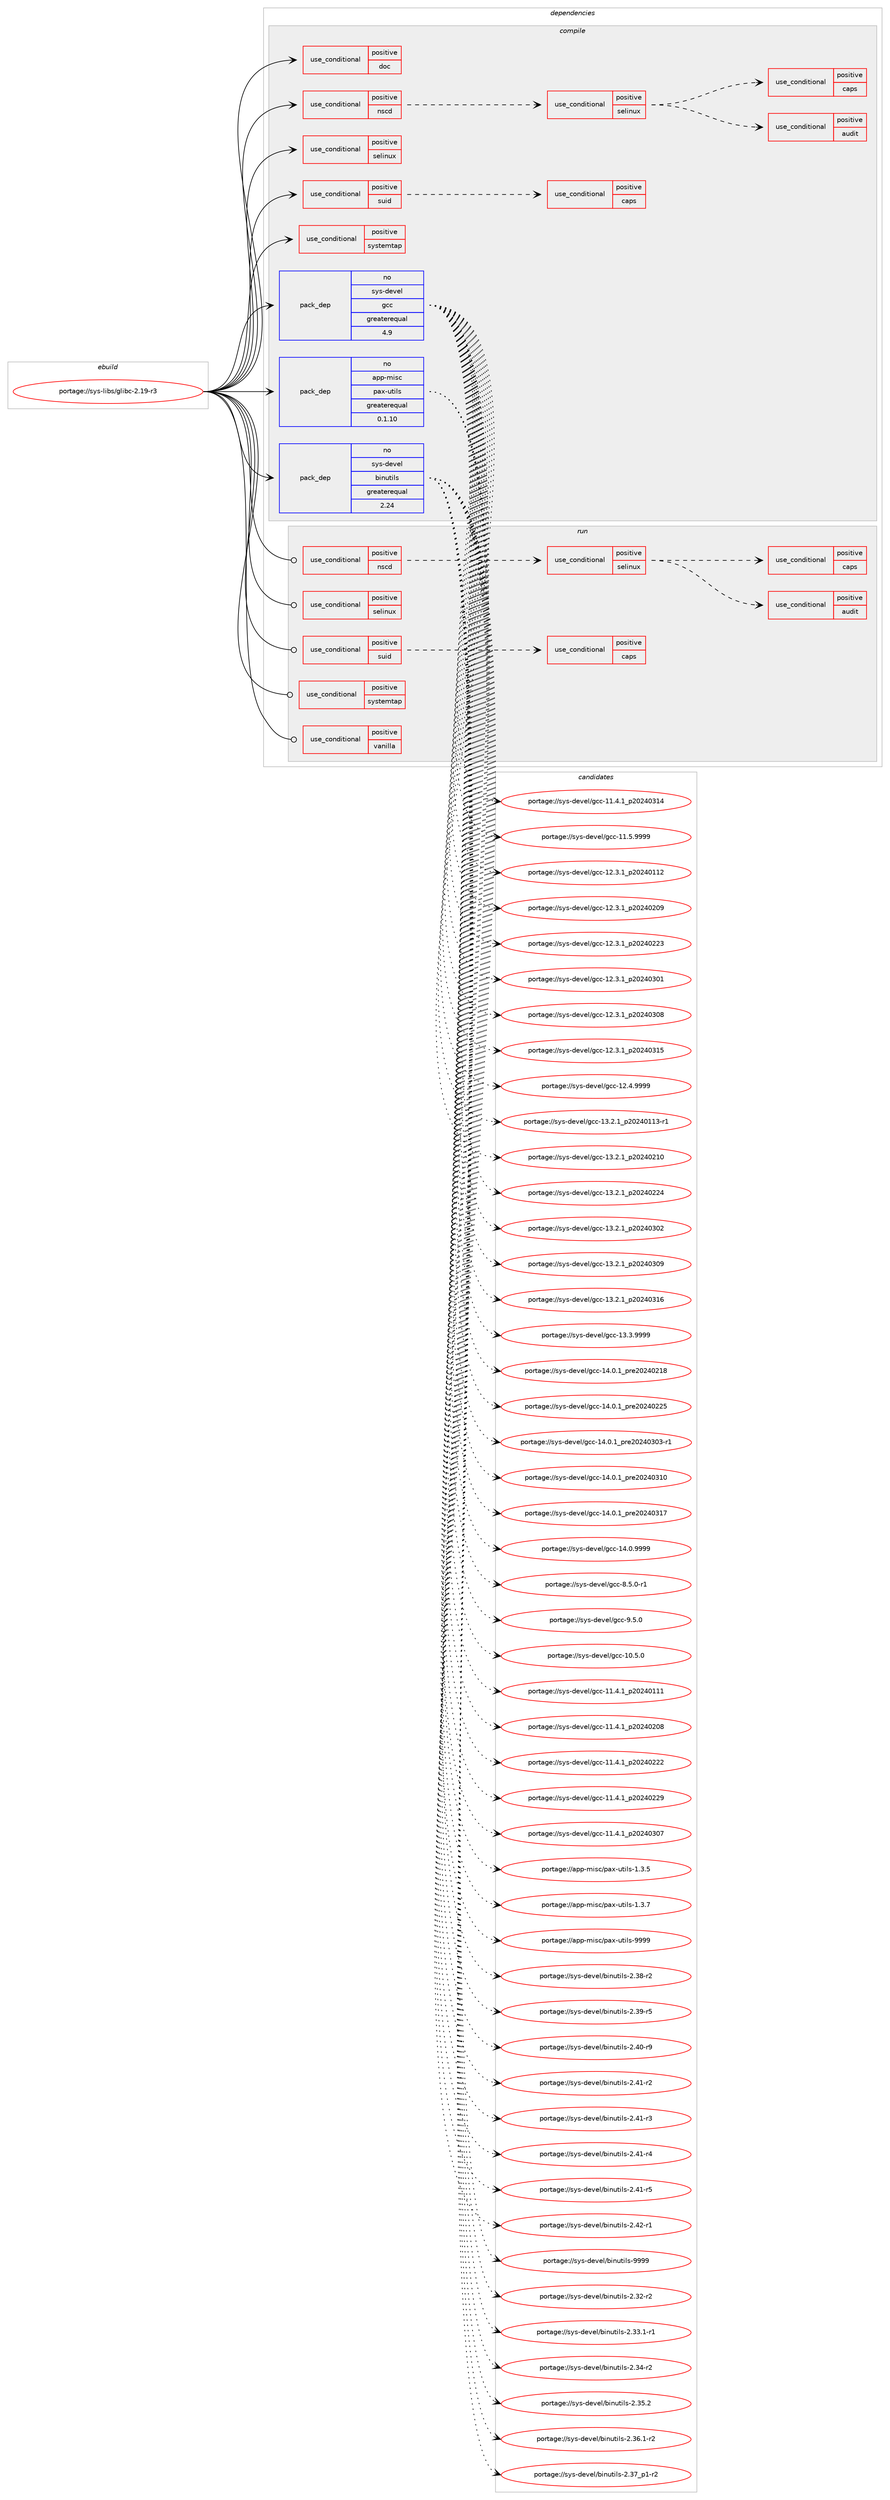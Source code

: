 digraph prolog {

# *************
# Graph options
# *************

newrank=true;
concentrate=true;
compound=true;
graph [rankdir=LR,fontname=Helvetica,fontsize=10,ranksep=1.5];#, ranksep=2.5, nodesep=0.2];
edge  [arrowhead=vee];
node  [fontname=Helvetica,fontsize=10];

# **********
# The ebuild
# **********

subgraph cluster_leftcol {
color=gray;
rank=same;
label=<<i>ebuild</i>>;
id [label="portage://sys-libs/glibc-2.19-r3", color=red, width=4, href="../sys-libs/glibc-2.19-r3.svg"];
}

# ****************
# The dependencies
# ****************

subgraph cluster_midcol {
color=gray;
label=<<i>dependencies</i>>;
subgraph cluster_compile {
fillcolor="#eeeeee";
style=filled;
label=<<i>compile</i>>;
subgraph cond3318 {
dependency5149 [label=<<TABLE BORDER="0" CELLBORDER="1" CELLSPACING="0" CELLPADDING="4"><TR><TD ROWSPAN="3" CELLPADDING="10">use_conditional</TD></TR><TR><TD>positive</TD></TR><TR><TD>doc</TD></TR></TABLE>>, shape=none, color=red];
# *** BEGIN UNKNOWN DEPENDENCY TYPE (TODO) ***
# dependency5149 -> package_dependency(portage://sys-libs/glibc-2.19-r3,install,no,sys-apps,texinfo,none,[,,],[],[])
# *** END UNKNOWN DEPENDENCY TYPE (TODO) ***

}
id:e -> dependency5149:w [weight=20,style="solid",arrowhead="vee"];
subgraph cond3319 {
dependency5150 [label=<<TABLE BORDER="0" CELLBORDER="1" CELLSPACING="0" CELLPADDING="4"><TR><TD ROWSPAN="3" CELLPADDING="10">use_conditional</TD></TR><TR><TD>positive</TD></TR><TR><TD>nscd</TD></TR></TABLE>>, shape=none, color=red];
subgraph cond3320 {
dependency5151 [label=<<TABLE BORDER="0" CELLBORDER="1" CELLSPACING="0" CELLPADDING="4"><TR><TD ROWSPAN="3" CELLPADDING="10">use_conditional</TD></TR><TR><TD>positive</TD></TR><TR><TD>selinux</TD></TR></TABLE>>, shape=none, color=red];
subgraph cond3321 {
dependency5152 [label=<<TABLE BORDER="0" CELLBORDER="1" CELLSPACING="0" CELLPADDING="4"><TR><TD ROWSPAN="3" CELLPADDING="10">use_conditional</TD></TR><TR><TD>positive</TD></TR><TR><TD>audit</TD></TR></TABLE>>, shape=none, color=red];
# *** BEGIN UNKNOWN DEPENDENCY TYPE (TODO) ***
# dependency5152 -> package_dependency(portage://sys-libs/glibc-2.19-r3,install,no,sys-process,audit,none,[,,],[],[])
# *** END UNKNOWN DEPENDENCY TYPE (TODO) ***

}
dependency5151:e -> dependency5152:w [weight=20,style="dashed",arrowhead="vee"];
subgraph cond3322 {
dependency5153 [label=<<TABLE BORDER="0" CELLBORDER="1" CELLSPACING="0" CELLPADDING="4"><TR><TD ROWSPAN="3" CELLPADDING="10">use_conditional</TD></TR><TR><TD>positive</TD></TR><TR><TD>caps</TD></TR></TABLE>>, shape=none, color=red];
# *** BEGIN UNKNOWN DEPENDENCY TYPE (TODO) ***
# dependency5153 -> package_dependency(portage://sys-libs/glibc-2.19-r3,install,no,sys-libs,libcap,none,[,,],[],[])
# *** END UNKNOWN DEPENDENCY TYPE (TODO) ***

}
dependency5151:e -> dependency5153:w [weight=20,style="dashed",arrowhead="vee"];
}
dependency5150:e -> dependency5151:w [weight=20,style="dashed",arrowhead="vee"];
}
id:e -> dependency5150:w [weight=20,style="solid",arrowhead="vee"];
subgraph cond3323 {
dependency5154 [label=<<TABLE BORDER="0" CELLBORDER="1" CELLSPACING="0" CELLPADDING="4"><TR><TD ROWSPAN="3" CELLPADDING="10">use_conditional</TD></TR><TR><TD>positive</TD></TR><TR><TD>selinux</TD></TR></TABLE>>, shape=none, color=red];
# *** BEGIN UNKNOWN DEPENDENCY TYPE (TODO) ***
# dependency5154 -> package_dependency(portage://sys-libs/glibc-2.19-r3,install,no,sys-libs,libselinux,none,[,,],[],[])
# *** END UNKNOWN DEPENDENCY TYPE (TODO) ***

}
id:e -> dependency5154:w [weight=20,style="solid",arrowhead="vee"];
subgraph cond3324 {
dependency5155 [label=<<TABLE BORDER="0" CELLBORDER="1" CELLSPACING="0" CELLPADDING="4"><TR><TD ROWSPAN="3" CELLPADDING="10">use_conditional</TD></TR><TR><TD>positive</TD></TR><TR><TD>suid</TD></TR></TABLE>>, shape=none, color=red];
subgraph cond3325 {
dependency5156 [label=<<TABLE BORDER="0" CELLBORDER="1" CELLSPACING="0" CELLPADDING="4"><TR><TD ROWSPAN="3" CELLPADDING="10">use_conditional</TD></TR><TR><TD>positive</TD></TR><TR><TD>caps</TD></TR></TABLE>>, shape=none, color=red];
# *** BEGIN UNKNOWN DEPENDENCY TYPE (TODO) ***
# dependency5156 -> package_dependency(portage://sys-libs/glibc-2.19-r3,install,no,sys-libs,libcap,none,[,,],[],[])
# *** END UNKNOWN DEPENDENCY TYPE (TODO) ***

}
dependency5155:e -> dependency5156:w [weight=20,style="dashed",arrowhead="vee"];
}
id:e -> dependency5155:w [weight=20,style="solid",arrowhead="vee"];
subgraph cond3326 {
dependency5157 [label=<<TABLE BORDER="0" CELLBORDER="1" CELLSPACING="0" CELLPADDING="4"><TR><TD ROWSPAN="3" CELLPADDING="10">use_conditional</TD></TR><TR><TD>positive</TD></TR><TR><TD>systemtap</TD></TR></TABLE>>, shape=none, color=red];
# *** BEGIN UNKNOWN DEPENDENCY TYPE (TODO) ***
# dependency5157 -> package_dependency(portage://sys-libs/glibc-2.19-r3,install,no,dev-debug,systemtap,none,[,,],[],[])
# *** END UNKNOWN DEPENDENCY TYPE (TODO) ***

}
id:e -> dependency5157:w [weight=20,style="solid",arrowhead="vee"];
subgraph pack1763 {
dependency5158 [label=<<TABLE BORDER="0" CELLBORDER="1" CELLSPACING="0" CELLPADDING="4" WIDTH="220"><TR><TD ROWSPAN="6" CELLPADDING="30">pack_dep</TD></TR><TR><TD WIDTH="110">no</TD></TR><TR><TD>app-misc</TD></TR><TR><TD>pax-utils</TD></TR><TR><TD>greaterequal</TD></TR><TR><TD>0.1.10</TD></TR></TABLE>>, shape=none, color=blue];
}
id:e -> dependency5158:w [weight=20,style="solid",arrowhead="vee"];
subgraph pack1764 {
dependency5159 [label=<<TABLE BORDER="0" CELLBORDER="1" CELLSPACING="0" CELLPADDING="4" WIDTH="220"><TR><TD ROWSPAN="6" CELLPADDING="30">pack_dep</TD></TR><TR><TD WIDTH="110">no</TD></TR><TR><TD>sys-devel</TD></TR><TR><TD>binutils</TD></TR><TR><TD>greaterequal</TD></TR><TR><TD>2.24</TD></TR></TABLE>>, shape=none, color=blue];
}
id:e -> dependency5159:w [weight=20,style="solid",arrowhead="vee"];
subgraph pack1765 {
dependency5160 [label=<<TABLE BORDER="0" CELLBORDER="1" CELLSPACING="0" CELLPADDING="4" WIDTH="220"><TR><TD ROWSPAN="6" CELLPADDING="30">pack_dep</TD></TR><TR><TD WIDTH="110">no</TD></TR><TR><TD>sys-devel</TD></TR><TR><TD>gcc</TD></TR><TR><TD>greaterequal</TD></TR><TR><TD>4.9</TD></TR></TABLE>>, shape=none, color=blue];
}
id:e -> dependency5160:w [weight=20,style="solid",arrowhead="vee"];
# *** BEGIN UNKNOWN DEPENDENCY TYPE (TODO) ***
# id -> package_dependency(portage://sys-libs/glibc-2.19-r3,install,no,sys-devel,gnuconfig,none,[,,],[],[])
# *** END UNKNOWN DEPENDENCY TYPE (TODO) ***

# *** BEGIN UNKNOWN DEPENDENCY TYPE (TODO) ***
# id -> package_dependency(portage://sys-libs/glibc-2.19-r3,install,no,virtual,os-headers,none,[,,],[],[])
# *** END UNKNOWN DEPENDENCY TYPE (TODO) ***

# *** BEGIN UNKNOWN DEPENDENCY TYPE (TODO) ***
# id -> package_dependency(portage://sys-libs/glibc-2.19-r3,install,no,virtual,pkgconfig,none,[,,],[],[])
# *** END UNKNOWN DEPENDENCY TYPE (TODO) ***

}
subgraph cluster_compileandrun {
fillcolor="#eeeeee";
style=filled;
label=<<i>compile and run</i>>;
}
subgraph cluster_run {
fillcolor="#eeeeee";
style=filled;
label=<<i>run</i>>;
subgraph cond3327 {
dependency5161 [label=<<TABLE BORDER="0" CELLBORDER="1" CELLSPACING="0" CELLPADDING="4"><TR><TD ROWSPAN="3" CELLPADDING="10">use_conditional</TD></TR><TR><TD>positive</TD></TR><TR><TD>nscd</TD></TR></TABLE>>, shape=none, color=red];
subgraph cond3328 {
dependency5162 [label=<<TABLE BORDER="0" CELLBORDER="1" CELLSPACING="0" CELLPADDING="4"><TR><TD ROWSPAN="3" CELLPADDING="10">use_conditional</TD></TR><TR><TD>positive</TD></TR><TR><TD>selinux</TD></TR></TABLE>>, shape=none, color=red];
subgraph cond3329 {
dependency5163 [label=<<TABLE BORDER="0" CELLBORDER="1" CELLSPACING="0" CELLPADDING="4"><TR><TD ROWSPAN="3" CELLPADDING="10">use_conditional</TD></TR><TR><TD>positive</TD></TR><TR><TD>audit</TD></TR></TABLE>>, shape=none, color=red];
# *** BEGIN UNKNOWN DEPENDENCY TYPE (TODO) ***
# dependency5163 -> package_dependency(portage://sys-libs/glibc-2.19-r3,run,no,sys-process,audit,none,[,,],[],[])
# *** END UNKNOWN DEPENDENCY TYPE (TODO) ***

}
dependency5162:e -> dependency5163:w [weight=20,style="dashed",arrowhead="vee"];
subgraph cond3330 {
dependency5164 [label=<<TABLE BORDER="0" CELLBORDER="1" CELLSPACING="0" CELLPADDING="4"><TR><TD ROWSPAN="3" CELLPADDING="10">use_conditional</TD></TR><TR><TD>positive</TD></TR><TR><TD>caps</TD></TR></TABLE>>, shape=none, color=red];
# *** BEGIN UNKNOWN DEPENDENCY TYPE (TODO) ***
# dependency5164 -> package_dependency(portage://sys-libs/glibc-2.19-r3,run,no,sys-libs,libcap,none,[,,],[],[])
# *** END UNKNOWN DEPENDENCY TYPE (TODO) ***

}
dependency5162:e -> dependency5164:w [weight=20,style="dashed",arrowhead="vee"];
}
dependency5161:e -> dependency5162:w [weight=20,style="dashed",arrowhead="vee"];
}
id:e -> dependency5161:w [weight=20,style="solid",arrowhead="odot"];
subgraph cond3331 {
dependency5165 [label=<<TABLE BORDER="0" CELLBORDER="1" CELLSPACING="0" CELLPADDING="4"><TR><TD ROWSPAN="3" CELLPADDING="10">use_conditional</TD></TR><TR><TD>positive</TD></TR><TR><TD>selinux</TD></TR></TABLE>>, shape=none, color=red];
# *** BEGIN UNKNOWN DEPENDENCY TYPE (TODO) ***
# dependency5165 -> package_dependency(portage://sys-libs/glibc-2.19-r3,run,no,sys-libs,libselinux,none,[,,],[],[])
# *** END UNKNOWN DEPENDENCY TYPE (TODO) ***

}
id:e -> dependency5165:w [weight=20,style="solid",arrowhead="odot"];
subgraph cond3332 {
dependency5166 [label=<<TABLE BORDER="0" CELLBORDER="1" CELLSPACING="0" CELLPADDING="4"><TR><TD ROWSPAN="3" CELLPADDING="10">use_conditional</TD></TR><TR><TD>positive</TD></TR><TR><TD>suid</TD></TR></TABLE>>, shape=none, color=red];
subgraph cond3333 {
dependency5167 [label=<<TABLE BORDER="0" CELLBORDER="1" CELLSPACING="0" CELLPADDING="4"><TR><TD ROWSPAN="3" CELLPADDING="10">use_conditional</TD></TR><TR><TD>positive</TD></TR><TR><TD>caps</TD></TR></TABLE>>, shape=none, color=red];
# *** BEGIN UNKNOWN DEPENDENCY TYPE (TODO) ***
# dependency5167 -> package_dependency(portage://sys-libs/glibc-2.19-r3,run,no,sys-libs,libcap,none,[,,],[],[])
# *** END UNKNOWN DEPENDENCY TYPE (TODO) ***

}
dependency5166:e -> dependency5167:w [weight=20,style="dashed",arrowhead="vee"];
}
id:e -> dependency5166:w [weight=20,style="solid",arrowhead="odot"];
subgraph cond3334 {
dependency5168 [label=<<TABLE BORDER="0" CELLBORDER="1" CELLSPACING="0" CELLPADDING="4"><TR><TD ROWSPAN="3" CELLPADDING="10">use_conditional</TD></TR><TR><TD>positive</TD></TR><TR><TD>systemtap</TD></TR></TABLE>>, shape=none, color=red];
# *** BEGIN UNKNOWN DEPENDENCY TYPE (TODO) ***
# dependency5168 -> package_dependency(portage://sys-libs/glibc-2.19-r3,run,no,dev-debug,systemtap,none,[,,],[],[])
# *** END UNKNOWN DEPENDENCY TYPE (TODO) ***

}
id:e -> dependency5168:w [weight=20,style="solid",arrowhead="odot"];
subgraph cond3335 {
dependency5169 [label=<<TABLE BORDER="0" CELLBORDER="1" CELLSPACING="0" CELLPADDING="4"><TR><TD ROWSPAN="3" CELLPADDING="10">use_conditional</TD></TR><TR><TD>positive</TD></TR><TR><TD>vanilla</TD></TR></TABLE>>, shape=none, color=red];
# *** BEGIN UNKNOWN DEPENDENCY TYPE (TODO) ***
# dependency5169 -> package_dependency(portage://sys-libs/glibc-2.19-r3,run,weak,sys-libs,timezone-data,none,[,,],[],[])
# *** END UNKNOWN DEPENDENCY TYPE (TODO) ***

}
id:e -> dependency5169:w [weight=20,style="solid",arrowhead="odot"];
# *** BEGIN UNKNOWN DEPENDENCY TYPE (TODO) ***
# id -> package_dependency(portage://sys-libs/glibc-2.19-r3,run,no,sys-apps,gentoo-functions,none,[,,],[],[])
# *** END UNKNOWN DEPENDENCY TYPE (TODO) ***

}
}

# **************
# The candidates
# **************

subgraph cluster_choices {
rank=same;
color=gray;
label=<<i>candidates</i>>;

subgraph choice1763 {
color=black;
nodesep=1;
choice971121124510910511599471129712045117116105108115454946514653 [label="portage://app-misc/pax-utils-1.3.5", color=red, width=4,href="../app-misc/pax-utils-1.3.5.svg"];
choice971121124510910511599471129712045117116105108115454946514655 [label="portage://app-misc/pax-utils-1.3.7", color=red, width=4,href="../app-misc/pax-utils-1.3.7.svg"];
choice9711211245109105115994711297120451171161051081154557575757 [label="portage://app-misc/pax-utils-9999", color=red, width=4,href="../app-misc/pax-utils-9999.svg"];
dependency5158:e -> choice971121124510910511599471129712045117116105108115454946514653:w [style=dotted,weight="100"];
dependency5158:e -> choice971121124510910511599471129712045117116105108115454946514655:w [style=dotted,weight="100"];
dependency5158:e -> choice9711211245109105115994711297120451171161051081154557575757:w [style=dotted,weight="100"];
}
subgraph choice1764 {
color=black;
nodesep=1;
choice11512111545100101118101108479810511011711610510811545504651504511450 [label="portage://sys-devel/binutils-2.32-r2", color=red, width=4,href="../sys-devel/binutils-2.32-r2.svg"];
choice115121115451001011181011084798105110117116105108115455046515146494511449 [label="portage://sys-devel/binutils-2.33.1-r1", color=red, width=4,href="../sys-devel/binutils-2.33.1-r1.svg"];
choice11512111545100101118101108479810511011711610510811545504651524511450 [label="portage://sys-devel/binutils-2.34-r2", color=red, width=4,href="../sys-devel/binutils-2.34-r2.svg"];
choice11512111545100101118101108479810511011711610510811545504651534650 [label="portage://sys-devel/binutils-2.35.2", color=red, width=4,href="../sys-devel/binutils-2.35.2.svg"];
choice115121115451001011181011084798105110117116105108115455046515446494511450 [label="portage://sys-devel/binutils-2.36.1-r2", color=red, width=4,href="../sys-devel/binutils-2.36.1-r2.svg"];
choice115121115451001011181011084798105110117116105108115455046515595112494511450 [label="portage://sys-devel/binutils-2.37_p1-r2", color=red, width=4,href="../sys-devel/binutils-2.37_p1-r2.svg"];
choice11512111545100101118101108479810511011711610510811545504651564511450 [label="portage://sys-devel/binutils-2.38-r2", color=red, width=4,href="../sys-devel/binutils-2.38-r2.svg"];
choice11512111545100101118101108479810511011711610510811545504651574511453 [label="portage://sys-devel/binutils-2.39-r5", color=red, width=4,href="../sys-devel/binutils-2.39-r5.svg"];
choice11512111545100101118101108479810511011711610510811545504652484511457 [label="portage://sys-devel/binutils-2.40-r9", color=red, width=4,href="../sys-devel/binutils-2.40-r9.svg"];
choice11512111545100101118101108479810511011711610510811545504652494511450 [label="portage://sys-devel/binutils-2.41-r2", color=red, width=4,href="../sys-devel/binutils-2.41-r2.svg"];
choice11512111545100101118101108479810511011711610510811545504652494511451 [label="portage://sys-devel/binutils-2.41-r3", color=red, width=4,href="../sys-devel/binutils-2.41-r3.svg"];
choice11512111545100101118101108479810511011711610510811545504652494511452 [label="portage://sys-devel/binutils-2.41-r4", color=red, width=4,href="../sys-devel/binutils-2.41-r4.svg"];
choice11512111545100101118101108479810511011711610510811545504652494511453 [label="portage://sys-devel/binutils-2.41-r5", color=red, width=4,href="../sys-devel/binutils-2.41-r5.svg"];
choice11512111545100101118101108479810511011711610510811545504652504511449 [label="portage://sys-devel/binutils-2.42-r1", color=red, width=4,href="../sys-devel/binutils-2.42-r1.svg"];
choice1151211154510010111810110847981051101171161051081154557575757 [label="portage://sys-devel/binutils-9999", color=red, width=4,href="../sys-devel/binutils-9999.svg"];
dependency5159:e -> choice11512111545100101118101108479810511011711610510811545504651504511450:w [style=dotted,weight="100"];
dependency5159:e -> choice115121115451001011181011084798105110117116105108115455046515146494511449:w [style=dotted,weight="100"];
dependency5159:e -> choice11512111545100101118101108479810511011711610510811545504651524511450:w [style=dotted,weight="100"];
dependency5159:e -> choice11512111545100101118101108479810511011711610510811545504651534650:w [style=dotted,weight="100"];
dependency5159:e -> choice115121115451001011181011084798105110117116105108115455046515446494511450:w [style=dotted,weight="100"];
dependency5159:e -> choice115121115451001011181011084798105110117116105108115455046515595112494511450:w [style=dotted,weight="100"];
dependency5159:e -> choice11512111545100101118101108479810511011711610510811545504651564511450:w [style=dotted,weight="100"];
dependency5159:e -> choice11512111545100101118101108479810511011711610510811545504651574511453:w [style=dotted,weight="100"];
dependency5159:e -> choice11512111545100101118101108479810511011711610510811545504652484511457:w [style=dotted,weight="100"];
dependency5159:e -> choice11512111545100101118101108479810511011711610510811545504652494511450:w [style=dotted,weight="100"];
dependency5159:e -> choice11512111545100101118101108479810511011711610510811545504652494511451:w [style=dotted,weight="100"];
dependency5159:e -> choice11512111545100101118101108479810511011711610510811545504652494511452:w [style=dotted,weight="100"];
dependency5159:e -> choice11512111545100101118101108479810511011711610510811545504652494511453:w [style=dotted,weight="100"];
dependency5159:e -> choice11512111545100101118101108479810511011711610510811545504652504511449:w [style=dotted,weight="100"];
dependency5159:e -> choice1151211154510010111810110847981051101171161051081154557575757:w [style=dotted,weight="100"];
}
subgraph choice1765 {
color=black;
nodesep=1;
choice1151211154510010111810110847103999945494846534648 [label="portage://sys-devel/gcc-10.5.0", color=red, width=4,href="../sys-devel/gcc-10.5.0.svg"];
choice1151211154510010111810110847103999945494946524649951125048505248494949 [label="portage://sys-devel/gcc-11.4.1_p20240111", color=red, width=4,href="../sys-devel/gcc-11.4.1_p20240111.svg"];
choice1151211154510010111810110847103999945494946524649951125048505248504856 [label="portage://sys-devel/gcc-11.4.1_p20240208", color=red, width=4,href="../sys-devel/gcc-11.4.1_p20240208.svg"];
choice1151211154510010111810110847103999945494946524649951125048505248505050 [label="portage://sys-devel/gcc-11.4.1_p20240222", color=red, width=4,href="../sys-devel/gcc-11.4.1_p20240222.svg"];
choice1151211154510010111810110847103999945494946524649951125048505248505057 [label="portage://sys-devel/gcc-11.4.1_p20240229", color=red, width=4,href="../sys-devel/gcc-11.4.1_p20240229.svg"];
choice1151211154510010111810110847103999945494946524649951125048505248514855 [label="portage://sys-devel/gcc-11.4.1_p20240307", color=red, width=4,href="../sys-devel/gcc-11.4.1_p20240307.svg"];
choice1151211154510010111810110847103999945494946524649951125048505248514952 [label="portage://sys-devel/gcc-11.4.1_p20240314", color=red, width=4,href="../sys-devel/gcc-11.4.1_p20240314.svg"];
choice1151211154510010111810110847103999945494946534657575757 [label="portage://sys-devel/gcc-11.5.9999", color=red, width=4,href="../sys-devel/gcc-11.5.9999.svg"];
choice1151211154510010111810110847103999945495046514649951125048505248494950 [label="portage://sys-devel/gcc-12.3.1_p20240112", color=red, width=4,href="../sys-devel/gcc-12.3.1_p20240112.svg"];
choice1151211154510010111810110847103999945495046514649951125048505248504857 [label="portage://sys-devel/gcc-12.3.1_p20240209", color=red, width=4,href="../sys-devel/gcc-12.3.1_p20240209.svg"];
choice1151211154510010111810110847103999945495046514649951125048505248505051 [label="portage://sys-devel/gcc-12.3.1_p20240223", color=red, width=4,href="../sys-devel/gcc-12.3.1_p20240223.svg"];
choice1151211154510010111810110847103999945495046514649951125048505248514849 [label="portage://sys-devel/gcc-12.3.1_p20240301", color=red, width=4,href="../sys-devel/gcc-12.3.1_p20240301.svg"];
choice1151211154510010111810110847103999945495046514649951125048505248514856 [label="portage://sys-devel/gcc-12.3.1_p20240308", color=red, width=4,href="../sys-devel/gcc-12.3.1_p20240308.svg"];
choice1151211154510010111810110847103999945495046514649951125048505248514953 [label="portage://sys-devel/gcc-12.3.1_p20240315", color=red, width=4,href="../sys-devel/gcc-12.3.1_p20240315.svg"];
choice1151211154510010111810110847103999945495046524657575757 [label="portage://sys-devel/gcc-12.4.9999", color=red, width=4,href="../sys-devel/gcc-12.4.9999.svg"];
choice11512111545100101118101108471039999454951465046499511250485052484949514511449 [label="portage://sys-devel/gcc-13.2.1_p20240113-r1", color=red, width=4,href="../sys-devel/gcc-13.2.1_p20240113-r1.svg"];
choice1151211154510010111810110847103999945495146504649951125048505248504948 [label="portage://sys-devel/gcc-13.2.1_p20240210", color=red, width=4,href="../sys-devel/gcc-13.2.1_p20240210.svg"];
choice1151211154510010111810110847103999945495146504649951125048505248505052 [label="portage://sys-devel/gcc-13.2.1_p20240224", color=red, width=4,href="../sys-devel/gcc-13.2.1_p20240224.svg"];
choice1151211154510010111810110847103999945495146504649951125048505248514850 [label="portage://sys-devel/gcc-13.2.1_p20240302", color=red, width=4,href="../sys-devel/gcc-13.2.1_p20240302.svg"];
choice1151211154510010111810110847103999945495146504649951125048505248514857 [label="portage://sys-devel/gcc-13.2.1_p20240309", color=red, width=4,href="../sys-devel/gcc-13.2.1_p20240309.svg"];
choice1151211154510010111810110847103999945495146504649951125048505248514954 [label="portage://sys-devel/gcc-13.2.1_p20240316", color=red, width=4,href="../sys-devel/gcc-13.2.1_p20240316.svg"];
choice1151211154510010111810110847103999945495146514657575757 [label="portage://sys-devel/gcc-13.3.9999", color=red, width=4,href="../sys-devel/gcc-13.3.9999.svg"];
choice1151211154510010111810110847103999945495246484649951121141015048505248504956 [label="portage://sys-devel/gcc-14.0.1_pre20240218", color=red, width=4,href="../sys-devel/gcc-14.0.1_pre20240218.svg"];
choice1151211154510010111810110847103999945495246484649951121141015048505248505053 [label="portage://sys-devel/gcc-14.0.1_pre20240225", color=red, width=4,href="../sys-devel/gcc-14.0.1_pre20240225.svg"];
choice11512111545100101118101108471039999454952464846499511211410150485052485148514511449 [label="portage://sys-devel/gcc-14.0.1_pre20240303-r1", color=red, width=4,href="../sys-devel/gcc-14.0.1_pre20240303-r1.svg"];
choice1151211154510010111810110847103999945495246484649951121141015048505248514948 [label="portage://sys-devel/gcc-14.0.1_pre20240310", color=red, width=4,href="../sys-devel/gcc-14.0.1_pre20240310.svg"];
choice1151211154510010111810110847103999945495246484649951121141015048505248514955 [label="portage://sys-devel/gcc-14.0.1_pre20240317", color=red, width=4,href="../sys-devel/gcc-14.0.1_pre20240317.svg"];
choice1151211154510010111810110847103999945495246484657575757 [label="portage://sys-devel/gcc-14.0.9999", color=red, width=4,href="../sys-devel/gcc-14.0.9999.svg"];
choice115121115451001011181011084710399994556465346484511449 [label="portage://sys-devel/gcc-8.5.0-r1", color=red, width=4,href="../sys-devel/gcc-8.5.0-r1.svg"];
choice11512111545100101118101108471039999455746534648 [label="portage://sys-devel/gcc-9.5.0", color=red, width=4,href="../sys-devel/gcc-9.5.0.svg"];
dependency5160:e -> choice1151211154510010111810110847103999945494846534648:w [style=dotted,weight="100"];
dependency5160:e -> choice1151211154510010111810110847103999945494946524649951125048505248494949:w [style=dotted,weight="100"];
dependency5160:e -> choice1151211154510010111810110847103999945494946524649951125048505248504856:w [style=dotted,weight="100"];
dependency5160:e -> choice1151211154510010111810110847103999945494946524649951125048505248505050:w [style=dotted,weight="100"];
dependency5160:e -> choice1151211154510010111810110847103999945494946524649951125048505248505057:w [style=dotted,weight="100"];
dependency5160:e -> choice1151211154510010111810110847103999945494946524649951125048505248514855:w [style=dotted,weight="100"];
dependency5160:e -> choice1151211154510010111810110847103999945494946524649951125048505248514952:w [style=dotted,weight="100"];
dependency5160:e -> choice1151211154510010111810110847103999945494946534657575757:w [style=dotted,weight="100"];
dependency5160:e -> choice1151211154510010111810110847103999945495046514649951125048505248494950:w [style=dotted,weight="100"];
dependency5160:e -> choice1151211154510010111810110847103999945495046514649951125048505248504857:w [style=dotted,weight="100"];
dependency5160:e -> choice1151211154510010111810110847103999945495046514649951125048505248505051:w [style=dotted,weight="100"];
dependency5160:e -> choice1151211154510010111810110847103999945495046514649951125048505248514849:w [style=dotted,weight="100"];
dependency5160:e -> choice1151211154510010111810110847103999945495046514649951125048505248514856:w [style=dotted,weight="100"];
dependency5160:e -> choice1151211154510010111810110847103999945495046514649951125048505248514953:w [style=dotted,weight="100"];
dependency5160:e -> choice1151211154510010111810110847103999945495046524657575757:w [style=dotted,weight="100"];
dependency5160:e -> choice11512111545100101118101108471039999454951465046499511250485052484949514511449:w [style=dotted,weight="100"];
dependency5160:e -> choice1151211154510010111810110847103999945495146504649951125048505248504948:w [style=dotted,weight="100"];
dependency5160:e -> choice1151211154510010111810110847103999945495146504649951125048505248505052:w [style=dotted,weight="100"];
dependency5160:e -> choice1151211154510010111810110847103999945495146504649951125048505248514850:w [style=dotted,weight="100"];
dependency5160:e -> choice1151211154510010111810110847103999945495146504649951125048505248514857:w [style=dotted,weight="100"];
dependency5160:e -> choice1151211154510010111810110847103999945495146504649951125048505248514954:w [style=dotted,weight="100"];
dependency5160:e -> choice1151211154510010111810110847103999945495146514657575757:w [style=dotted,weight="100"];
dependency5160:e -> choice1151211154510010111810110847103999945495246484649951121141015048505248504956:w [style=dotted,weight="100"];
dependency5160:e -> choice1151211154510010111810110847103999945495246484649951121141015048505248505053:w [style=dotted,weight="100"];
dependency5160:e -> choice11512111545100101118101108471039999454952464846499511211410150485052485148514511449:w [style=dotted,weight="100"];
dependency5160:e -> choice1151211154510010111810110847103999945495246484649951121141015048505248514948:w [style=dotted,weight="100"];
dependency5160:e -> choice1151211154510010111810110847103999945495246484649951121141015048505248514955:w [style=dotted,weight="100"];
dependency5160:e -> choice1151211154510010111810110847103999945495246484657575757:w [style=dotted,weight="100"];
dependency5160:e -> choice115121115451001011181011084710399994556465346484511449:w [style=dotted,weight="100"];
dependency5160:e -> choice11512111545100101118101108471039999455746534648:w [style=dotted,weight="100"];
}
}

}
